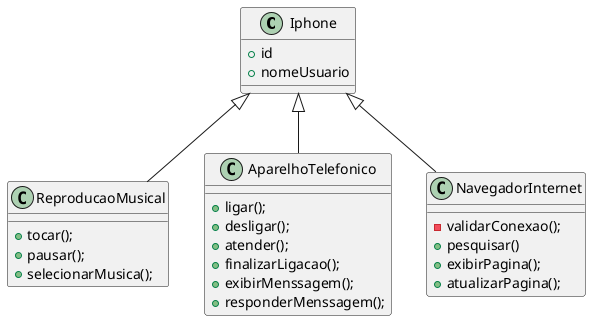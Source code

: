 @startuml
class Iphone{
+id
+nomeUsuario
}

class ReproducaoMusical extends Iphone{
+tocar();
+pausar();
+selecionarMusica();
}

class AparelhoTelefonico extends Iphone{
+ligar();
+desligar();
+atender();
+finalizarLigacao();
+exibirMenssagem();
+responderMenssagem();
}

class NavegadorInternet extends Iphone{
-validarConexao();
+pesquisar()
+exibirPagina();
+atualizarPagina();
}
@enduml